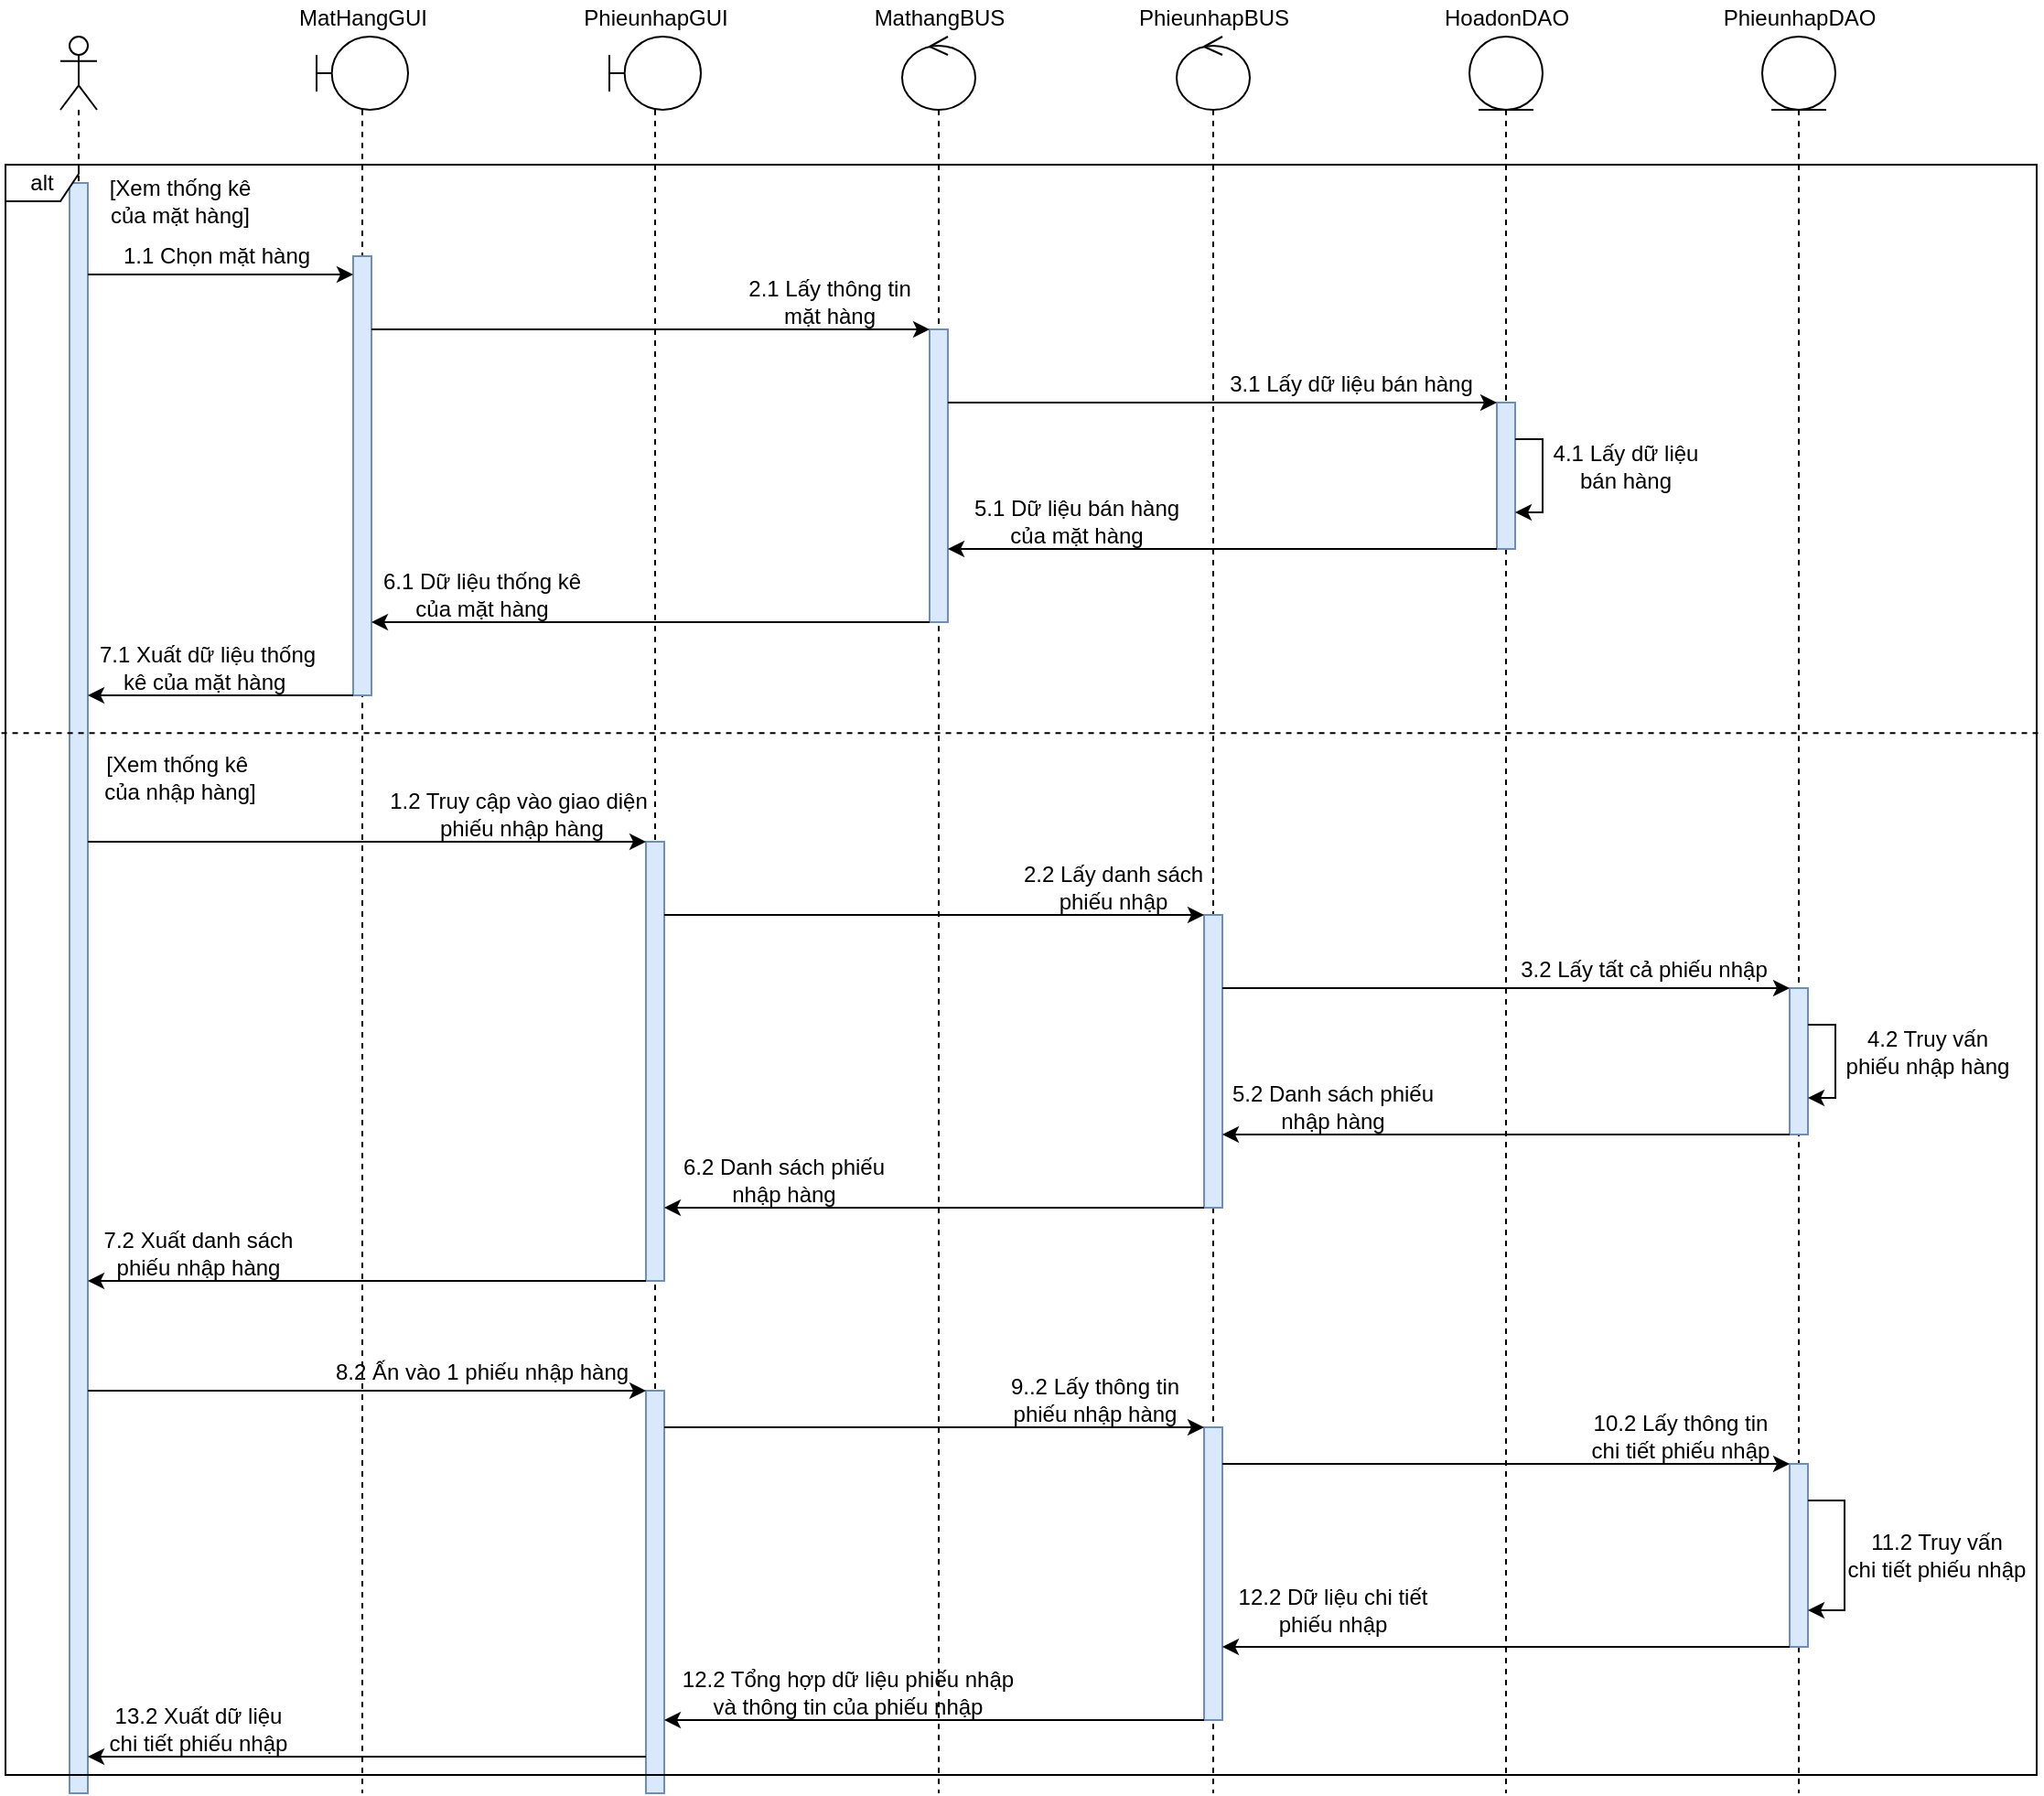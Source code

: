 <mxfile version="20.3.0" type="device"><diagram id="zxSlFvNWauaxwtIFHq2a" name="Page-1"><mxGraphModel dx="1038" dy="649" grid="1" gridSize="10" guides="1" tooltips="1" connect="1" arrows="1" fold="1" page="1" pageScale="1" pageWidth="850" pageHeight="1100" math="0" shadow="0"><root><mxCell id="0"/><mxCell id="1" parent="0"/><mxCell id="HhW-Cn4bJg0TA0xSdKMA-2" value="" style="shape=umlLifeline;participant=umlActor;perimeter=lifelinePerimeter;whiteSpace=wrap;html=1;container=1;collapsible=0;recursiveResize=0;verticalAlign=top;spacingTop=36;outlineConnect=0;" parent="1" vertex="1"><mxGeometry x="140" y="200" width="20" height="960" as="geometry"/></mxCell><mxCell id="HhW-Cn4bJg0TA0xSdKMA-16" value="" style="html=1;points=[];perimeter=orthogonalPerimeter;fillColor=#dae8fc;strokeColor=#6c8ebf;" parent="HhW-Cn4bJg0TA0xSdKMA-2" vertex="1"><mxGeometry x="5" y="80" width="10" height="880" as="geometry"/></mxCell><mxCell id="HhW-Cn4bJg0TA0xSdKMA-3" value="" style="shape=umlLifeline;participant=umlBoundary;perimeter=lifelinePerimeter;whiteSpace=wrap;html=1;container=1;collapsible=0;recursiveResize=0;verticalAlign=top;spacingTop=36;outlineConnect=0;" parent="1" vertex="1"><mxGeometry x="280" y="200" width="50" height="960" as="geometry"/></mxCell><mxCell id="HhW-Cn4bJg0TA0xSdKMA-17" value="" style="html=1;points=[];perimeter=orthogonalPerimeter;fillColor=#dae8fc;strokeColor=#6c8ebf;" parent="HhW-Cn4bJg0TA0xSdKMA-3" vertex="1"><mxGeometry x="20" y="120" width="10" height="240" as="geometry"/></mxCell><mxCell id="HhW-Cn4bJg0TA0xSdKMA-4" value="" style="shape=umlLifeline;participant=umlBoundary;perimeter=lifelinePerimeter;whiteSpace=wrap;html=1;container=1;collapsible=0;recursiveResize=0;verticalAlign=top;spacingTop=36;outlineConnect=0;" parent="1" vertex="1"><mxGeometry x="440" y="200" width="50" height="960" as="geometry"/></mxCell><mxCell id="HhW-Cn4bJg0TA0xSdKMA-37" value="" style="html=1;points=[];perimeter=orthogonalPerimeter;fillColor=#dae8fc;strokeColor=#6c8ebf;" parent="HhW-Cn4bJg0TA0xSdKMA-4" vertex="1"><mxGeometry x="20" y="440" width="10" height="240" as="geometry"/></mxCell><mxCell id="HhW-Cn4bJg0TA0xSdKMA-58" value="" style="html=1;points=[];perimeter=orthogonalPerimeter;fillColor=#dae8fc;strokeColor=#6c8ebf;" parent="HhW-Cn4bJg0TA0xSdKMA-4" vertex="1"><mxGeometry x="20" y="740" width="10" height="220" as="geometry"/></mxCell><mxCell id="HhW-Cn4bJg0TA0xSdKMA-6" value="" style="shape=umlLifeline;participant=umlControl;perimeter=lifelinePerimeter;whiteSpace=wrap;html=1;container=1;collapsible=0;recursiveResize=0;verticalAlign=top;spacingTop=36;outlineConnect=0;" parent="1" vertex="1"><mxGeometry x="600" y="200" width="40" height="960" as="geometry"/></mxCell><mxCell id="HhW-Cn4bJg0TA0xSdKMA-20" value="" style="html=1;points=[];perimeter=orthogonalPerimeter;fillColor=#dae8fc;strokeColor=#6c8ebf;" parent="HhW-Cn4bJg0TA0xSdKMA-6" vertex="1"><mxGeometry x="15" y="160" width="10" height="160" as="geometry"/></mxCell><mxCell id="HhW-Cn4bJg0TA0xSdKMA-7" value="" style="shape=umlLifeline;participant=umlControl;perimeter=lifelinePerimeter;whiteSpace=wrap;html=1;container=1;collapsible=0;recursiveResize=0;verticalAlign=top;spacingTop=36;outlineConnect=0;" parent="1" vertex="1"><mxGeometry x="750" y="200" width="40" height="960" as="geometry"/></mxCell><mxCell id="HhW-Cn4bJg0TA0xSdKMA-41" value="" style="html=1;points=[];perimeter=orthogonalPerimeter;fillColor=#dae8fc;strokeColor=#6c8ebf;" parent="HhW-Cn4bJg0TA0xSdKMA-7" vertex="1"><mxGeometry x="15" y="480" width="10" height="160" as="geometry"/></mxCell><mxCell id="HhW-Cn4bJg0TA0xSdKMA-61" value="" style="html=1;points=[];perimeter=orthogonalPerimeter;fillColor=#dae8fc;strokeColor=#6c8ebf;" parent="HhW-Cn4bJg0TA0xSdKMA-7" vertex="1"><mxGeometry x="15" y="760" width="10" height="160" as="geometry"/></mxCell><mxCell id="HhW-Cn4bJg0TA0xSdKMA-8" value="" style="shape=umlLifeline;participant=umlEntity;perimeter=lifelinePerimeter;whiteSpace=wrap;html=1;container=1;collapsible=0;recursiveResize=0;verticalAlign=top;spacingTop=36;outlineConnect=0;" parent="1" vertex="1"><mxGeometry x="910" y="200" width="40" height="960" as="geometry"/></mxCell><mxCell id="HhW-Cn4bJg0TA0xSdKMA-24" value="" style="html=1;points=[];perimeter=orthogonalPerimeter;fillColor=#dae8fc;strokeColor=#6c8ebf;" parent="HhW-Cn4bJg0TA0xSdKMA-8" vertex="1"><mxGeometry x="15" y="200" width="10" height="80" as="geometry"/></mxCell><mxCell id="HhW-Cn4bJg0TA0xSdKMA-27" style="edgeStyle=orthogonalEdgeStyle;rounded=0;orthogonalLoop=1;jettySize=auto;html=1;" parent="HhW-Cn4bJg0TA0xSdKMA-8" source="HhW-Cn4bJg0TA0xSdKMA-24" target="HhW-Cn4bJg0TA0xSdKMA-24" edge="1"><mxGeometry relative="1" as="geometry"><Array as="points"><mxPoint x="40" y="220"/></Array></mxGeometry></mxCell><mxCell id="HhW-Cn4bJg0TA0xSdKMA-9" value="" style="shape=umlLifeline;participant=umlEntity;perimeter=lifelinePerimeter;whiteSpace=wrap;html=1;container=1;collapsible=0;recursiveResize=0;verticalAlign=top;spacingTop=36;outlineConnect=0;" parent="1" vertex="1"><mxGeometry x="1070" y="200" width="40" height="960" as="geometry"/></mxCell><mxCell id="HhW-Cn4bJg0TA0xSdKMA-42" value="" style="html=1;points=[];perimeter=orthogonalPerimeter;fillColor=#dae8fc;strokeColor=#6c8ebf;" parent="HhW-Cn4bJg0TA0xSdKMA-9" vertex="1"><mxGeometry x="15" y="520" width="10" height="80" as="geometry"/></mxCell><mxCell id="HhW-Cn4bJg0TA0xSdKMA-48" style="edgeStyle=orthogonalEdgeStyle;rounded=0;orthogonalLoop=1;jettySize=auto;html=1;" parent="HhW-Cn4bJg0TA0xSdKMA-9" source="HhW-Cn4bJg0TA0xSdKMA-42" target="HhW-Cn4bJg0TA0xSdKMA-42" edge="1"><mxGeometry relative="1" as="geometry"><Array as="points"><mxPoint x="40" y="540"/></Array></mxGeometry></mxCell><mxCell id="HhW-Cn4bJg0TA0xSdKMA-64" value="" style="html=1;points=[];perimeter=orthogonalPerimeter;fillColor=#dae8fc;strokeColor=#6c8ebf;" parent="HhW-Cn4bJg0TA0xSdKMA-9" vertex="1"><mxGeometry x="15" y="780" width="10" height="100" as="geometry"/></mxCell><mxCell id="HhW-Cn4bJg0TA0xSdKMA-67" style="edgeStyle=orthogonalEdgeStyle;rounded=0;orthogonalLoop=1;jettySize=auto;html=1;" parent="HhW-Cn4bJg0TA0xSdKMA-9" source="HhW-Cn4bJg0TA0xSdKMA-64" target="HhW-Cn4bJg0TA0xSdKMA-64" edge="1"><mxGeometry relative="1" as="geometry"><Array as="points"><mxPoint x="45" y="800"/></Array></mxGeometry></mxCell><mxCell id="HhW-Cn4bJg0TA0xSdKMA-10" value="MatHangGUI" style="text;html=1;align=center;verticalAlign=middle;resizable=0;points=[];autosize=1;strokeColor=none;fillColor=none;" parent="1" vertex="1"><mxGeometry x="260" y="180" width="90" height="20" as="geometry"/></mxCell><mxCell id="HhW-Cn4bJg0TA0xSdKMA-11" value="PhieunhapGUI" style="text;html=1;align=center;verticalAlign=middle;resizable=0;points=[];autosize=1;strokeColor=none;fillColor=none;" parent="1" vertex="1"><mxGeometry x="420" y="180" width="90" height="20" as="geometry"/></mxCell><mxCell id="HhW-Cn4bJg0TA0xSdKMA-12" value="MathangBUS" style="text;html=1;align=center;verticalAlign=middle;resizable=0;points=[];autosize=1;strokeColor=none;fillColor=none;" parent="1" vertex="1"><mxGeometry x="575" y="180" width="90" height="20" as="geometry"/></mxCell><mxCell id="HhW-Cn4bJg0TA0xSdKMA-13" value="PhieunhapBUS" style="text;html=1;align=center;verticalAlign=middle;resizable=0;points=[];autosize=1;strokeColor=none;fillColor=none;" parent="1" vertex="1"><mxGeometry x="720" y="180" width="100" height="20" as="geometry"/></mxCell><mxCell id="HhW-Cn4bJg0TA0xSdKMA-14" value="HoadonDAO" style="text;html=1;align=center;verticalAlign=middle;resizable=0;points=[];autosize=1;strokeColor=none;fillColor=none;" parent="1" vertex="1"><mxGeometry x="890" y="180" width="80" height="20" as="geometry"/></mxCell><mxCell id="HhW-Cn4bJg0TA0xSdKMA-15" value="PhieunhapDAO" style="text;html=1;align=center;verticalAlign=middle;resizable=0;points=[];autosize=1;strokeColor=none;fillColor=none;" parent="1" vertex="1"><mxGeometry x="1040" y="180" width="100" height="20" as="geometry"/></mxCell><mxCell id="HhW-Cn4bJg0TA0xSdKMA-18" style="edgeStyle=orthogonalEdgeStyle;rounded=0;orthogonalLoop=1;jettySize=auto;html=1;" parent="1" source="HhW-Cn4bJg0TA0xSdKMA-16" target="HhW-Cn4bJg0TA0xSdKMA-17" edge="1"><mxGeometry relative="1" as="geometry"><Array as="points"><mxPoint x="250" y="330"/><mxPoint x="250" y="330"/></Array></mxGeometry></mxCell><mxCell id="HhW-Cn4bJg0TA0xSdKMA-19" value="1.1 Chọn mặt hàng" style="text;html=1;align=center;verticalAlign=middle;resizable=0;points=[];autosize=1;strokeColor=none;fillColor=none;" parent="1" vertex="1"><mxGeometry x="165" y="310" width="120" height="20" as="geometry"/></mxCell><mxCell id="HhW-Cn4bJg0TA0xSdKMA-21" style="edgeStyle=orthogonalEdgeStyle;rounded=0;orthogonalLoop=1;jettySize=auto;html=1;" parent="1" source="HhW-Cn4bJg0TA0xSdKMA-17" target="HhW-Cn4bJg0TA0xSdKMA-20" edge="1"><mxGeometry relative="1" as="geometry"><Array as="points"><mxPoint x="410" y="360"/><mxPoint x="410" y="360"/></Array></mxGeometry></mxCell><mxCell id="HhW-Cn4bJg0TA0xSdKMA-22" value="2.1 Lấy thông tin&lt;br&gt;mặt hàng" style="text;html=1;align=center;verticalAlign=middle;resizable=0;points=[];autosize=1;strokeColor=none;fillColor=none;" parent="1" vertex="1"><mxGeometry x="510" y="330" width="100" height="30" as="geometry"/></mxCell><mxCell id="HhW-Cn4bJg0TA0xSdKMA-25" style="edgeStyle=orthogonalEdgeStyle;rounded=0;orthogonalLoop=1;jettySize=auto;html=1;" parent="1" source="HhW-Cn4bJg0TA0xSdKMA-20" target="HhW-Cn4bJg0TA0xSdKMA-24" edge="1"><mxGeometry relative="1" as="geometry"><Array as="points"><mxPoint x="790" y="400"/><mxPoint x="790" y="400"/></Array></mxGeometry></mxCell><mxCell id="HhW-Cn4bJg0TA0xSdKMA-26" value="3.1 Lấy dữ liệu bán hàng" style="text;html=1;align=center;verticalAlign=middle;resizable=0;points=[];autosize=1;strokeColor=none;fillColor=none;" parent="1" vertex="1"><mxGeometry x="770" y="380" width="150" height="20" as="geometry"/></mxCell><mxCell id="HhW-Cn4bJg0TA0xSdKMA-28" value="4.1 Lấy dữ liệu&lt;br&gt;bán hàng" style="text;html=1;align=center;verticalAlign=middle;resizable=0;points=[];autosize=1;strokeColor=none;fillColor=none;" parent="1" vertex="1"><mxGeometry x="950" y="420" width="90" height="30" as="geometry"/></mxCell><mxCell id="HhW-Cn4bJg0TA0xSdKMA-29" style="edgeStyle=orthogonalEdgeStyle;rounded=0;orthogonalLoop=1;jettySize=auto;html=1;" parent="1" source="HhW-Cn4bJg0TA0xSdKMA-24" target="HhW-Cn4bJg0TA0xSdKMA-20" edge="1"><mxGeometry relative="1" as="geometry"><Array as="points"><mxPoint x="780" y="480"/><mxPoint x="780" y="480"/></Array></mxGeometry></mxCell><mxCell id="HhW-Cn4bJg0TA0xSdKMA-30" value="5.1 Dữ liệu bán hàng&lt;br&gt;của mặt hàng" style="text;html=1;align=center;verticalAlign=middle;resizable=0;points=[];autosize=1;strokeColor=none;fillColor=none;" parent="1" vertex="1"><mxGeometry x="630" y="450" width="130" height="30" as="geometry"/></mxCell><mxCell id="HhW-Cn4bJg0TA0xSdKMA-32" style="edgeStyle=orthogonalEdgeStyle;rounded=0;orthogonalLoop=1;jettySize=auto;html=1;" parent="1" source="HhW-Cn4bJg0TA0xSdKMA-20" target="HhW-Cn4bJg0TA0xSdKMA-17" edge="1"><mxGeometry relative="1" as="geometry"><Array as="points"><mxPoint x="480" y="520"/><mxPoint x="480" y="520"/></Array></mxGeometry></mxCell><mxCell id="HhW-Cn4bJg0TA0xSdKMA-33" value="6.1 Dữ liệu thống kê&lt;br&gt;của mặt hàng" style="text;html=1;align=center;verticalAlign=middle;resizable=0;points=[];autosize=1;strokeColor=none;fillColor=none;" parent="1" vertex="1"><mxGeometry x="310" y="490" width="120" height="30" as="geometry"/></mxCell><mxCell id="HhW-Cn4bJg0TA0xSdKMA-34" style="edgeStyle=orthogonalEdgeStyle;rounded=0;orthogonalLoop=1;jettySize=auto;html=1;" parent="1" source="HhW-Cn4bJg0TA0xSdKMA-17" target="HhW-Cn4bJg0TA0xSdKMA-16" edge="1"><mxGeometry relative="1" as="geometry"><Array as="points"><mxPoint x="200" y="560"/><mxPoint x="200" y="560"/></Array></mxGeometry></mxCell><mxCell id="HhW-Cn4bJg0TA0xSdKMA-35" value="7.1 Xuất dữ liệu thống &lt;br&gt;kê của mặt hàng&amp;nbsp;" style="text;html=1;align=center;verticalAlign=middle;resizable=0;points=[];autosize=1;strokeColor=none;fillColor=none;" parent="1" vertex="1"><mxGeometry x="155" y="530" width="130" height="30" as="geometry"/></mxCell><mxCell id="HhW-Cn4bJg0TA0xSdKMA-36" value="[Xem thống kê&lt;br&gt;của mặt hàng]" style="text;html=1;align=center;verticalAlign=middle;resizable=0;points=[];autosize=1;strokeColor=none;fillColor=none;" parent="1" vertex="1"><mxGeometry x="160" y="275" width="90" height="30" as="geometry"/></mxCell><mxCell id="HhW-Cn4bJg0TA0xSdKMA-38" value="[Xem thống kê&amp;nbsp;&lt;br&gt;của nhập hàng]" style="text;html=1;align=center;verticalAlign=middle;resizable=0;points=[];autosize=1;strokeColor=none;fillColor=none;" parent="1" vertex="1"><mxGeometry x="155" y="590" width="100" height="30" as="geometry"/></mxCell><mxCell id="HhW-Cn4bJg0TA0xSdKMA-39" style="edgeStyle=orthogonalEdgeStyle;rounded=0;orthogonalLoop=1;jettySize=auto;html=1;" parent="1" source="HhW-Cn4bJg0TA0xSdKMA-16" target="HhW-Cn4bJg0TA0xSdKMA-37" edge="1"><mxGeometry relative="1" as="geometry"><Array as="points"><mxPoint x="400" y="640"/><mxPoint x="400" y="640"/></Array></mxGeometry></mxCell><mxCell id="HhW-Cn4bJg0TA0xSdKMA-40" value="1.2 Truy cập vào giao diện&lt;br&gt;&amp;nbsp;phiếu nhập hàng" style="text;html=1;align=center;verticalAlign=middle;resizable=0;points=[];autosize=1;strokeColor=none;fillColor=none;" parent="1" vertex="1"><mxGeometry x="310" y="610" width="160" height="30" as="geometry"/></mxCell><mxCell id="HhW-Cn4bJg0TA0xSdKMA-43" style="edgeStyle=orthogonalEdgeStyle;rounded=0;orthogonalLoop=1;jettySize=auto;html=1;" parent="1" source="HhW-Cn4bJg0TA0xSdKMA-37" target="HhW-Cn4bJg0TA0xSdKMA-41" edge="1"><mxGeometry relative="1" as="geometry"><Array as="points"><mxPoint x="640" y="680"/><mxPoint x="640" y="680"/></Array></mxGeometry></mxCell><mxCell id="HhW-Cn4bJg0TA0xSdKMA-44" value="2.2 Lấy danh sách&lt;br&gt;phiếu nhập" style="text;html=1;align=center;verticalAlign=middle;resizable=0;points=[];autosize=1;strokeColor=none;fillColor=none;" parent="1" vertex="1"><mxGeometry x="660" y="650" width="110" height="30" as="geometry"/></mxCell><mxCell id="HhW-Cn4bJg0TA0xSdKMA-45" style="edgeStyle=orthogonalEdgeStyle;rounded=0;orthogonalLoop=1;jettySize=auto;html=1;" parent="1" source="HhW-Cn4bJg0TA0xSdKMA-41" target="HhW-Cn4bJg0TA0xSdKMA-42" edge="1"><mxGeometry relative="1" as="geometry"><Array as="points"><mxPoint x="940" y="720"/><mxPoint x="940" y="720"/></Array></mxGeometry></mxCell><mxCell id="HhW-Cn4bJg0TA0xSdKMA-46" value="3.2 Lấy tất cả phiếu nhập" style="text;html=1;align=center;verticalAlign=middle;resizable=0;points=[];autosize=1;strokeColor=none;fillColor=none;" parent="1" vertex="1"><mxGeometry x="930" y="700" width="150" height="20" as="geometry"/></mxCell><mxCell id="HhW-Cn4bJg0TA0xSdKMA-49" value="4.2 Truy vấn&lt;br&gt;phiếu nhập hàng" style="text;html=1;align=center;verticalAlign=middle;resizable=0;points=[];autosize=1;strokeColor=none;fillColor=none;" parent="1" vertex="1"><mxGeometry x="1110" y="740" width="100" height="30" as="geometry"/></mxCell><mxCell id="HhW-Cn4bJg0TA0xSdKMA-50" style="edgeStyle=orthogonalEdgeStyle;rounded=0;orthogonalLoop=1;jettySize=auto;html=1;" parent="1" source="HhW-Cn4bJg0TA0xSdKMA-42" target="HhW-Cn4bJg0TA0xSdKMA-41" edge="1"><mxGeometry relative="1" as="geometry"><Array as="points"><mxPoint x="940" y="800"/><mxPoint x="940" y="800"/></Array></mxGeometry></mxCell><mxCell id="HhW-Cn4bJg0TA0xSdKMA-51" value="5.2 Danh sách phiếu&lt;br&gt;nhập hàng" style="text;html=1;align=center;verticalAlign=middle;resizable=0;points=[];autosize=1;strokeColor=none;fillColor=none;" parent="1" vertex="1"><mxGeometry x="770" y="770" width="130" height="30" as="geometry"/></mxCell><mxCell id="HhW-Cn4bJg0TA0xSdKMA-52" style="edgeStyle=orthogonalEdgeStyle;rounded=0;orthogonalLoop=1;jettySize=auto;html=1;" parent="1" source="HhW-Cn4bJg0TA0xSdKMA-41" target="HhW-Cn4bJg0TA0xSdKMA-37" edge="1"><mxGeometry relative="1" as="geometry"><Array as="points"><mxPoint x="620" y="840"/><mxPoint x="620" y="840"/></Array></mxGeometry></mxCell><mxCell id="HhW-Cn4bJg0TA0xSdKMA-53" value="6.2 Danh sách phiếu&lt;br&gt;nhập hàng" style="text;html=1;align=center;verticalAlign=middle;resizable=0;points=[];autosize=1;strokeColor=none;fillColor=none;" parent="1" vertex="1"><mxGeometry x="470" y="810" width="130" height="30" as="geometry"/></mxCell><mxCell id="HhW-Cn4bJg0TA0xSdKMA-54" style="edgeStyle=orthogonalEdgeStyle;rounded=0;orthogonalLoop=1;jettySize=auto;html=1;" parent="1" source="HhW-Cn4bJg0TA0xSdKMA-37" target="HhW-Cn4bJg0TA0xSdKMA-16" edge="1"><mxGeometry relative="1" as="geometry"><Array as="points"><mxPoint x="330" y="880"/><mxPoint x="330" y="880"/></Array></mxGeometry></mxCell><mxCell id="HhW-Cn4bJg0TA0xSdKMA-55" value="7.2 Xuất danh sách&lt;br&gt;phiếu nhập hàng" style="text;html=1;align=center;verticalAlign=middle;resizable=0;points=[];autosize=1;strokeColor=none;fillColor=none;" parent="1" vertex="1"><mxGeometry x="155" y="850" width="120" height="30" as="geometry"/></mxCell><mxCell id="HhW-Cn4bJg0TA0xSdKMA-59" style="edgeStyle=orthogonalEdgeStyle;rounded=0;orthogonalLoop=1;jettySize=auto;html=1;" parent="1" source="HhW-Cn4bJg0TA0xSdKMA-16" target="HhW-Cn4bJg0TA0xSdKMA-58" edge="1"><mxGeometry relative="1" as="geometry"><Array as="points"><mxPoint x="390" y="940"/><mxPoint x="390" y="940"/></Array></mxGeometry></mxCell><mxCell id="HhW-Cn4bJg0TA0xSdKMA-60" value="8.2 Ấn vào 1 phiếu nhập hàng" style="text;html=1;align=center;verticalAlign=middle;resizable=0;points=[];autosize=1;strokeColor=none;fillColor=none;" parent="1" vertex="1"><mxGeometry x="280" y="920" width="180" height="20" as="geometry"/></mxCell><mxCell id="HhW-Cn4bJg0TA0xSdKMA-62" style="edgeStyle=orthogonalEdgeStyle;rounded=0;orthogonalLoop=1;jettySize=auto;html=1;" parent="1" source="HhW-Cn4bJg0TA0xSdKMA-58" target="HhW-Cn4bJg0TA0xSdKMA-61" edge="1"><mxGeometry relative="1" as="geometry"><Array as="points"><mxPoint x="560" y="960"/><mxPoint x="560" y="960"/></Array></mxGeometry></mxCell><mxCell id="HhW-Cn4bJg0TA0xSdKMA-63" value="9..2 Lấy thông tin&lt;br&gt;phiếu nhập hàng" style="text;html=1;align=center;verticalAlign=middle;resizable=0;points=[];autosize=1;strokeColor=none;fillColor=none;" parent="1" vertex="1"><mxGeometry x="650" y="930" width="110" height="30" as="geometry"/></mxCell><mxCell id="HhW-Cn4bJg0TA0xSdKMA-65" style="edgeStyle=orthogonalEdgeStyle;rounded=0;orthogonalLoop=1;jettySize=auto;html=1;" parent="1" source="HhW-Cn4bJg0TA0xSdKMA-61" target="HhW-Cn4bJg0TA0xSdKMA-64" edge="1"><mxGeometry relative="1" as="geometry"><Array as="points"><mxPoint x="950" y="980"/><mxPoint x="950" y="980"/></Array></mxGeometry></mxCell><mxCell id="HhW-Cn4bJg0TA0xSdKMA-66" value="10.2 Lấy thông tin&lt;br&gt;chi tiết phiếu nhập" style="text;html=1;align=center;verticalAlign=middle;resizable=0;points=[];autosize=1;strokeColor=none;fillColor=none;" parent="1" vertex="1"><mxGeometry x="970" y="950" width="110" height="30" as="geometry"/></mxCell><mxCell id="HhW-Cn4bJg0TA0xSdKMA-68" value="11.2 Truy vấn&lt;br&gt;chi tiết phiếu nhập" style="text;html=1;align=center;verticalAlign=middle;resizable=0;points=[];autosize=1;strokeColor=none;fillColor=none;" parent="1" vertex="1"><mxGeometry x="1110" y="1015" width="110" height="30" as="geometry"/></mxCell><mxCell id="HhW-Cn4bJg0TA0xSdKMA-69" style="edgeStyle=orthogonalEdgeStyle;rounded=0;orthogonalLoop=1;jettySize=auto;html=1;" parent="1" source="HhW-Cn4bJg0TA0xSdKMA-64" target="HhW-Cn4bJg0TA0xSdKMA-61" edge="1"><mxGeometry relative="1" as="geometry"><Array as="points"><mxPoint x="860" y="1080"/><mxPoint x="860" y="1080"/></Array></mxGeometry></mxCell><mxCell id="HhW-Cn4bJg0TA0xSdKMA-70" value="12.2 Dữ liệu chi tiết&lt;br&gt;phiếu nhập" style="text;html=1;align=center;verticalAlign=middle;resizable=0;points=[];autosize=1;strokeColor=none;fillColor=none;" parent="1" vertex="1"><mxGeometry x="775" y="1045" width="120" height="30" as="geometry"/></mxCell><mxCell id="HhW-Cn4bJg0TA0xSdKMA-71" style="edgeStyle=orthogonalEdgeStyle;rounded=0;orthogonalLoop=1;jettySize=auto;html=1;" parent="1" source="HhW-Cn4bJg0TA0xSdKMA-61" target="HhW-Cn4bJg0TA0xSdKMA-58" edge="1"><mxGeometry relative="1" as="geometry"><Array as="points"><mxPoint x="560" y="1120"/><mxPoint x="560" y="1120"/></Array></mxGeometry></mxCell><mxCell id="HhW-Cn4bJg0TA0xSdKMA-73" value="12.2 Tổng hợp dữ liệu phiếu nhập&lt;br&gt;và thông tin của phiếu nhập" style="text;html=1;align=center;verticalAlign=middle;resizable=0;points=[];autosize=1;strokeColor=none;fillColor=none;" parent="1" vertex="1"><mxGeometry x="470" y="1090" width="200" height="30" as="geometry"/></mxCell><mxCell id="HhW-Cn4bJg0TA0xSdKMA-74" style="edgeStyle=orthogonalEdgeStyle;rounded=0;orthogonalLoop=1;jettySize=auto;html=1;" parent="1" source="HhW-Cn4bJg0TA0xSdKMA-58" target="HhW-Cn4bJg0TA0xSdKMA-16" edge="1"><mxGeometry relative="1" as="geometry"><Array as="points"><mxPoint x="310" y="1140"/><mxPoint x="310" y="1140"/></Array></mxGeometry></mxCell><mxCell id="HhW-Cn4bJg0TA0xSdKMA-75" value="13.2 Xuất dữ liệu&lt;br&gt;chi tiết phiếu nhập" style="text;html=1;align=center;verticalAlign=middle;resizable=0;points=[];autosize=1;strokeColor=none;fillColor=none;" parent="1" vertex="1"><mxGeometry x="160" y="1110" width="110" height="30" as="geometry"/></mxCell><mxCell id="HhW-Cn4bJg0TA0xSdKMA-76" value="alt" style="shape=umlFrame;whiteSpace=wrap;html=1;width=40;height=20;" parent="1" vertex="1"><mxGeometry x="110" y="270" width="1110" height="880" as="geometry"/></mxCell><mxCell id="HhW-Cn4bJg0TA0xSdKMA-77" value="" style="endArrow=none;dashed=1;html=1;rounded=0;exitX=-0.002;exitY=0.353;exitDx=0;exitDy=0;exitPerimeter=0;entryX=1.001;entryY=0.353;entryDx=0;entryDy=0;entryPerimeter=0;" parent="1" source="HhW-Cn4bJg0TA0xSdKMA-76" target="HhW-Cn4bJg0TA0xSdKMA-76" edge="1"><mxGeometry width="50" height="50" relative="1" as="geometry"><mxPoint x="640" y="640" as="sourcePoint"/><mxPoint x="690" y="590" as="targetPoint"/></mxGeometry></mxCell></root></mxGraphModel></diagram></mxfile>